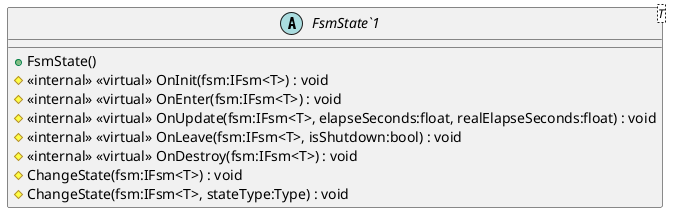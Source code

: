 @startuml
abstract class "FsmState`1"<T> {
    + FsmState()
    # <<internal>> <<virtual>> OnInit(fsm:IFsm<T>) : void
    # <<internal>> <<virtual>> OnEnter(fsm:IFsm<T>) : void
    # <<internal>> <<virtual>> OnUpdate(fsm:IFsm<T>, elapseSeconds:float, realElapseSeconds:float) : void
    # <<internal>> <<virtual>> OnLeave(fsm:IFsm<T>, isShutdown:bool) : void
    # <<internal>> <<virtual>> OnDestroy(fsm:IFsm<T>) : void
    # ChangeState(fsm:IFsm<T>) : void
    # ChangeState(fsm:IFsm<T>, stateType:Type) : void
}
@enduml
